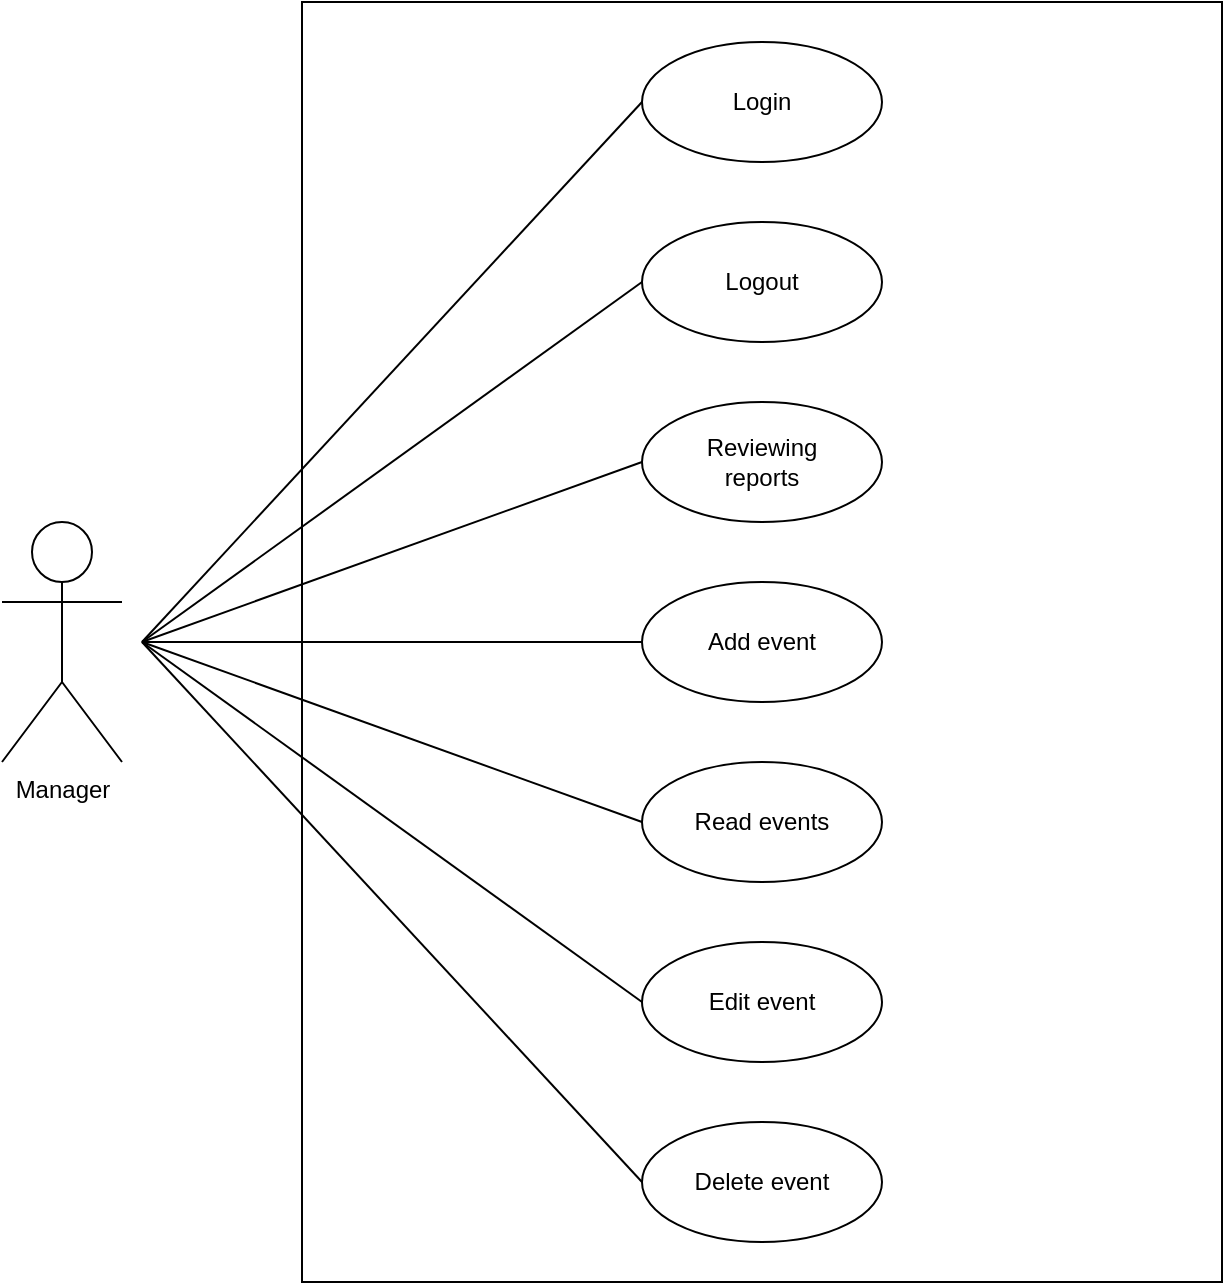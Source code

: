 <mxfile version="14.5.1" type="device"><diagram id="F_NpIUVZDkQcGoO8rJJ9" name="Page-1"><mxGraphModel dx="1214" dy="789" grid="1" gridSize="10" guides="1" tooltips="1" connect="1" arrows="1" fold="1" page="1" pageScale="1" pageWidth="827" pageHeight="1169" math="0" shadow="0"><root><mxCell id="0"/><mxCell id="1" parent="0"/><mxCell id="ywM33crR8GbwEL5Fpo1x-1" value="" style="rounded=0;whiteSpace=wrap;html=1;" vertex="1" parent="1"><mxGeometry x="280" y="30" width="460" height="640" as="geometry"/></mxCell><mxCell id="ywM33crR8GbwEL5Fpo1x-2" value="Manager" style="shape=umlActor;verticalLabelPosition=bottom;verticalAlign=top;html=1;outlineConnect=0;" vertex="1" parent="1"><mxGeometry x="130" y="290" width="60" height="120" as="geometry"/></mxCell><mxCell id="ywM33crR8GbwEL5Fpo1x-4" value="Login" style="ellipse;whiteSpace=wrap;html=1;" vertex="1" parent="1"><mxGeometry x="450" y="50" width="120" height="60" as="geometry"/></mxCell><mxCell id="ywM33crR8GbwEL5Fpo1x-5" value="Logout" style="ellipse;whiteSpace=wrap;html=1;" vertex="1" parent="1"><mxGeometry x="450" y="140" width="120" height="60" as="geometry"/></mxCell><mxCell id="ywM33crR8GbwEL5Fpo1x-6" value="Reviewing &lt;br&gt;reports" style="ellipse;whiteSpace=wrap;html=1;" vertex="1" parent="1"><mxGeometry x="450" y="230" width="120" height="60" as="geometry"/></mxCell><mxCell id="ywM33crR8GbwEL5Fpo1x-8" value="Read events" style="ellipse;whiteSpace=wrap;html=1;" vertex="1" parent="1"><mxGeometry x="450" y="410" width="120" height="60" as="geometry"/></mxCell><mxCell id="ywM33crR8GbwEL5Fpo1x-28" value="Add event" style="ellipse;whiteSpace=wrap;html=1;" vertex="1" parent="1"><mxGeometry x="450" y="320" width="120" height="60" as="geometry"/></mxCell><mxCell id="ywM33crR8GbwEL5Fpo1x-29" value="Edit event" style="ellipse;whiteSpace=wrap;html=1;" vertex="1" parent="1"><mxGeometry x="450" y="500" width="120" height="60" as="geometry"/></mxCell><mxCell id="ywM33crR8GbwEL5Fpo1x-31" value="Delete event" style="ellipse;whiteSpace=wrap;html=1;" vertex="1" parent="1"><mxGeometry x="450" y="590" width="120" height="60" as="geometry"/></mxCell><mxCell id="ywM33crR8GbwEL5Fpo1x-35" value="" style="endArrow=none;html=1;entryX=0;entryY=0.5;entryDx=0;entryDy=0;" edge="1" parent="1" target="ywM33crR8GbwEL5Fpo1x-4"><mxGeometry width="50" height="50" relative="1" as="geometry"><mxPoint x="200" y="350" as="sourcePoint"/><mxPoint x="250" y="540" as="targetPoint"/></mxGeometry></mxCell><mxCell id="ywM33crR8GbwEL5Fpo1x-36" value="" style="endArrow=none;html=1;entryX=0;entryY=0.5;entryDx=0;entryDy=0;" edge="1" parent="1" target="ywM33crR8GbwEL5Fpo1x-5"><mxGeometry width="50" height="50" relative="1" as="geometry"><mxPoint x="200" y="350" as="sourcePoint"/><mxPoint x="180" y="560" as="targetPoint"/></mxGeometry></mxCell><mxCell id="ywM33crR8GbwEL5Fpo1x-37" value="" style="endArrow=none;html=1;entryX=0;entryY=0.5;entryDx=0;entryDy=0;" edge="1" parent="1" target="ywM33crR8GbwEL5Fpo1x-6"><mxGeometry width="50" height="50" relative="1" as="geometry"><mxPoint x="200" y="350" as="sourcePoint"/><mxPoint x="250" y="510" as="targetPoint"/></mxGeometry></mxCell><mxCell id="ywM33crR8GbwEL5Fpo1x-38" value="" style="endArrow=none;html=1;" edge="1" parent="1" target="ywM33crR8GbwEL5Fpo1x-28"><mxGeometry width="50" height="50" relative="1" as="geometry"><mxPoint x="200" y="350" as="sourcePoint"/><mxPoint x="460" y="420" as="targetPoint"/></mxGeometry></mxCell><mxCell id="ywM33crR8GbwEL5Fpo1x-39" value="" style="endArrow=none;html=1;entryX=0;entryY=0.5;entryDx=0;entryDy=0;" edge="1" parent="1" target="ywM33crR8GbwEL5Fpo1x-8"><mxGeometry width="50" height="50" relative="1" as="geometry"><mxPoint x="200" y="350" as="sourcePoint"/><mxPoint x="240" y="470" as="targetPoint"/></mxGeometry></mxCell><mxCell id="ywM33crR8GbwEL5Fpo1x-40" value="" style="endArrow=none;html=1;exitX=0;exitY=0.5;exitDx=0;exitDy=0;" edge="1" parent="1" source="ywM33crR8GbwEL5Fpo1x-29"><mxGeometry width="50" height="50" relative="1" as="geometry"><mxPoint x="180" y="630" as="sourcePoint"/><mxPoint x="200" y="350" as="targetPoint"/></mxGeometry></mxCell><mxCell id="ywM33crR8GbwEL5Fpo1x-41" value="" style="endArrow=none;html=1;entryX=0;entryY=0.5;entryDx=0;entryDy=0;" edge="1" parent="1" target="ywM33crR8GbwEL5Fpo1x-31"><mxGeometry width="50" height="50" relative="1" as="geometry"><mxPoint x="200" y="350" as="sourcePoint"/><mxPoint x="130" y="580" as="targetPoint"/></mxGeometry></mxCell></root></mxGraphModel></diagram></mxfile>